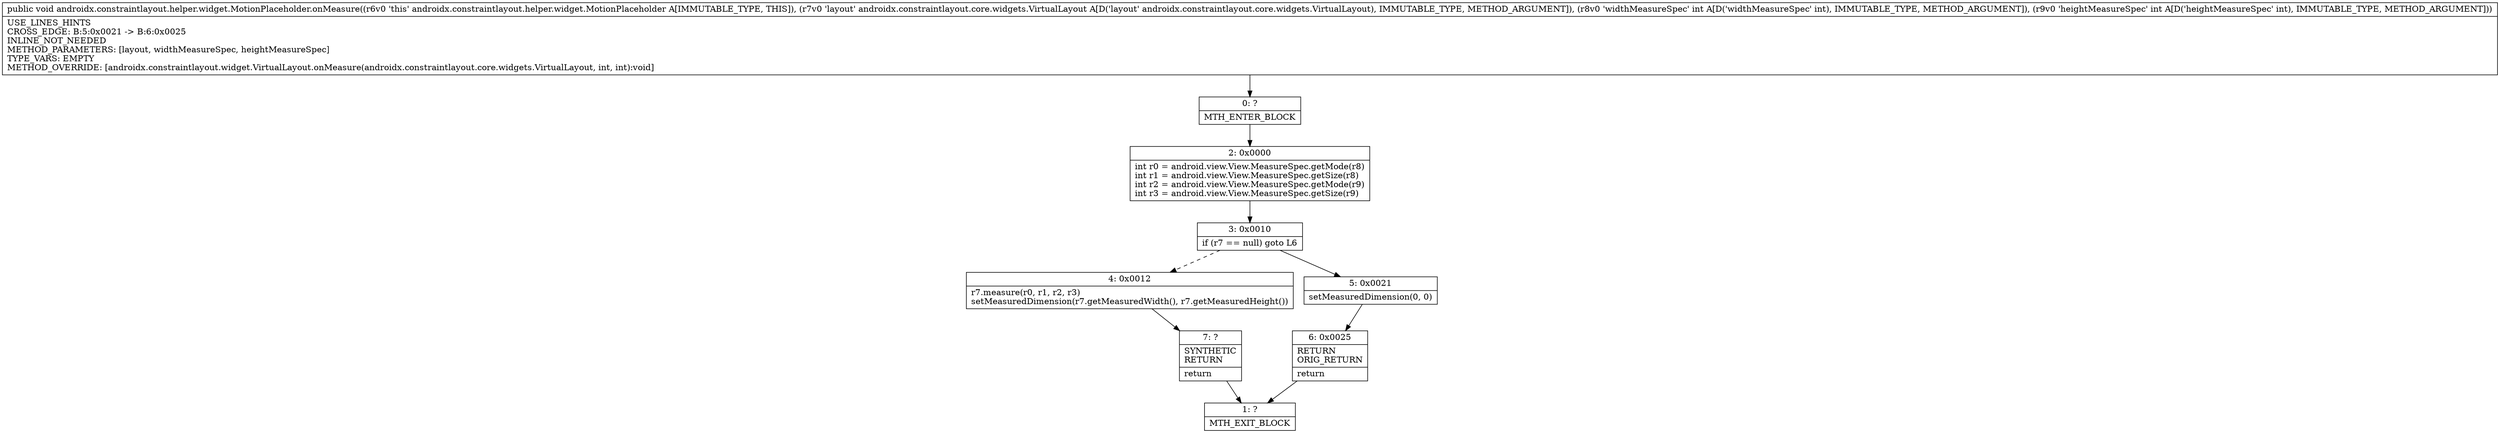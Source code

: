 digraph "CFG forandroidx.constraintlayout.helper.widget.MotionPlaceholder.onMeasure(Landroidx\/constraintlayout\/core\/widgets\/VirtualLayout;II)V" {
Node_0 [shape=record,label="{0\:\ ?|MTH_ENTER_BLOCK\l}"];
Node_2 [shape=record,label="{2\:\ 0x0000|int r0 = android.view.View.MeasureSpec.getMode(r8)\lint r1 = android.view.View.MeasureSpec.getSize(r8)\lint r2 = android.view.View.MeasureSpec.getMode(r9)\lint r3 = android.view.View.MeasureSpec.getSize(r9)\l}"];
Node_3 [shape=record,label="{3\:\ 0x0010|if (r7 == null) goto L6\l}"];
Node_4 [shape=record,label="{4\:\ 0x0012|r7.measure(r0, r1, r2, r3)\lsetMeasuredDimension(r7.getMeasuredWidth(), r7.getMeasuredHeight())\l}"];
Node_7 [shape=record,label="{7\:\ ?|SYNTHETIC\lRETURN\l|return\l}"];
Node_1 [shape=record,label="{1\:\ ?|MTH_EXIT_BLOCK\l}"];
Node_5 [shape=record,label="{5\:\ 0x0021|setMeasuredDimension(0, 0)\l}"];
Node_6 [shape=record,label="{6\:\ 0x0025|RETURN\lORIG_RETURN\l|return\l}"];
MethodNode[shape=record,label="{public void androidx.constraintlayout.helper.widget.MotionPlaceholder.onMeasure((r6v0 'this' androidx.constraintlayout.helper.widget.MotionPlaceholder A[IMMUTABLE_TYPE, THIS]), (r7v0 'layout' androidx.constraintlayout.core.widgets.VirtualLayout A[D('layout' androidx.constraintlayout.core.widgets.VirtualLayout), IMMUTABLE_TYPE, METHOD_ARGUMENT]), (r8v0 'widthMeasureSpec' int A[D('widthMeasureSpec' int), IMMUTABLE_TYPE, METHOD_ARGUMENT]), (r9v0 'heightMeasureSpec' int A[D('heightMeasureSpec' int), IMMUTABLE_TYPE, METHOD_ARGUMENT]))  | USE_LINES_HINTS\lCROSS_EDGE: B:5:0x0021 \-\> B:6:0x0025\lINLINE_NOT_NEEDED\lMETHOD_PARAMETERS: [layout, widthMeasureSpec, heightMeasureSpec]\lTYPE_VARS: EMPTY\lMETHOD_OVERRIDE: [androidx.constraintlayout.widget.VirtualLayout.onMeasure(androidx.constraintlayout.core.widgets.VirtualLayout, int, int):void]\l}"];
MethodNode -> Node_0;Node_0 -> Node_2;
Node_2 -> Node_3;
Node_3 -> Node_4[style=dashed];
Node_3 -> Node_5;
Node_4 -> Node_7;
Node_7 -> Node_1;
Node_5 -> Node_6;
Node_6 -> Node_1;
}

